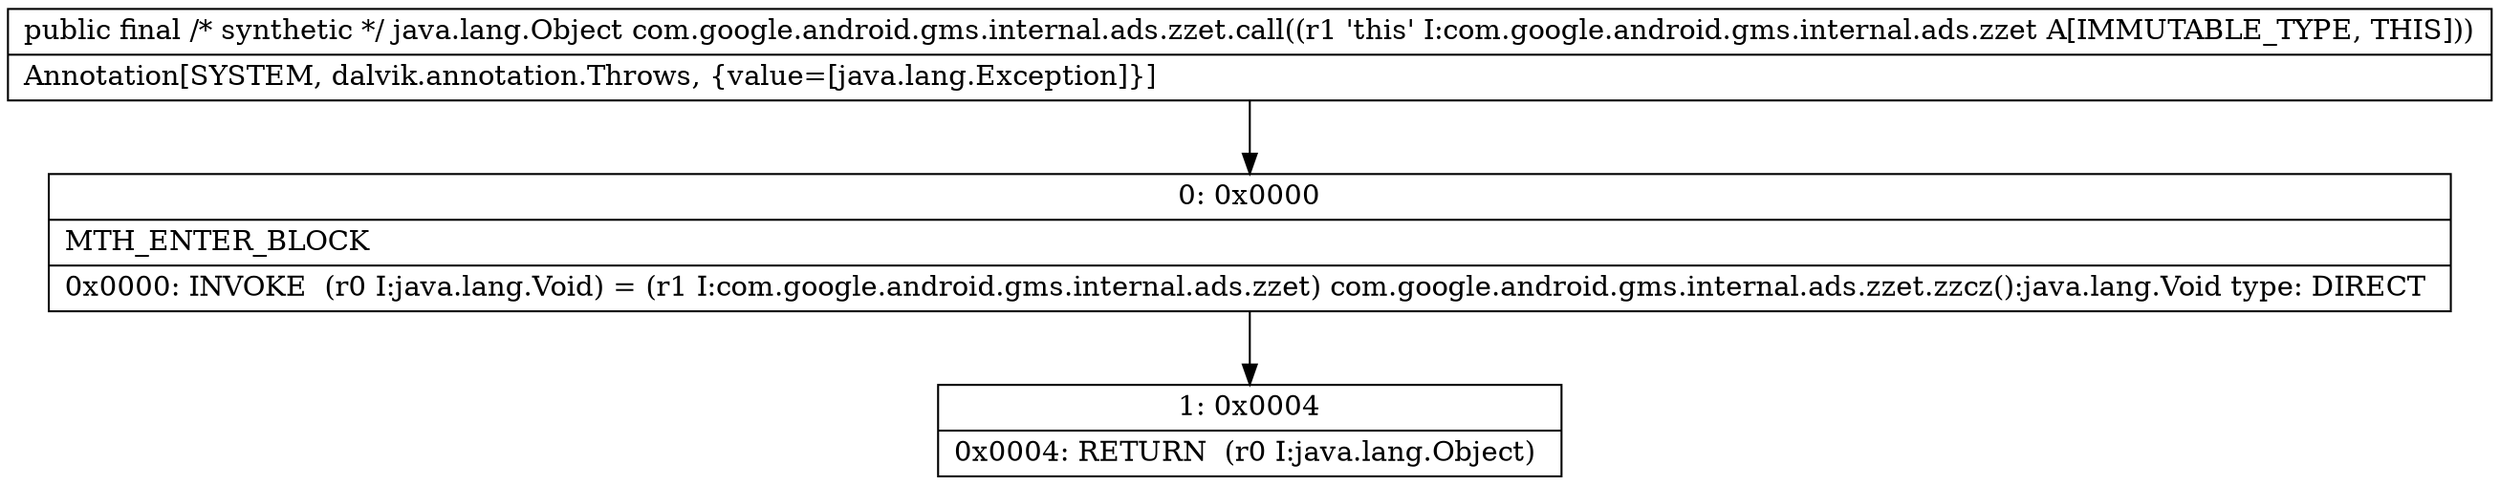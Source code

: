 digraph "CFG forcom.google.android.gms.internal.ads.zzet.call()Ljava\/lang\/Object;" {
Node_0 [shape=record,label="{0\:\ 0x0000|MTH_ENTER_BLOCK\l|0x0000: INVOKE  (r0 I:java.lang.Void) = (r1 I:com.google.android.gms.internal.ads.zzet) com.google.android.gms.internal.ads.zzet.zzcz():java.lang.Void type: DIRECT \l}"];
Node_1 [shape=record,label="{1\:\ 0x0004|0x0004: RETURN  (r0 I:java.lang.Object) \l}"];
MethodNode[shape=record,label="{public final \/* synthetic *\/ java.lang.Object com.google.android.gms.internal.ads.zzet.call((r1 'this' I:com.google.android.gms.internal.ads.zzet A[IMMUTABLE_TYPE, THIS]))  | Annotation[SYSTEM, dalvik.annotation.Throws, \{value=[java.lang.Exception]\}]\l}"];
MethodNode -> Node_0;
Node_0 -> Node_1;
}

